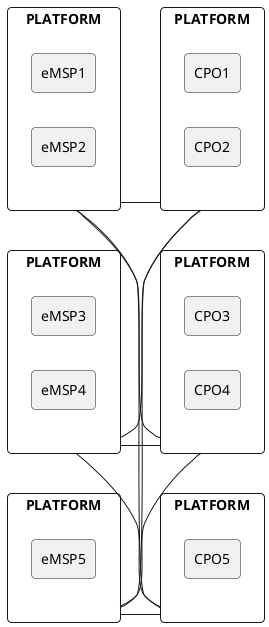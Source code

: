 @startuml

skinparam agentRoundCorner 8
skinparam rectangleRoundCorner 8
skinparam rectangleRoundCorner 8

left to right direction

  rectangle PLATFORM as MSP1 {
    agent eMSP1
    agent eMSP2
  }

  rectangle PLATFORM as CPOP1 {
    agent CPO1
    agent CPO2
  }


  rectangle PLATFORM as MSP2 {
    agent eMSP3
    agent eMSP4
  }

  rectangle PLATFORM as CPOP2 {
    agent CPO3
    agent CPO4
  }

  rectangle PLATFORM as MSP3 {
    agent eMSP5
  }

  rectangle PLATFORM as CPOP3 {
    agent CPO5
 }

MSP1 -- CPOP1
MSP2 -- CPOP2
MSP3 -- CPOP3

MSP1 -- CPOP2
MSP1 -- CPOP3
MSP2 -- CPOP1
MSP2 -- CPOP3
MSP3 -- CPOP1
MSP3 -- CPOP2

@enduml
